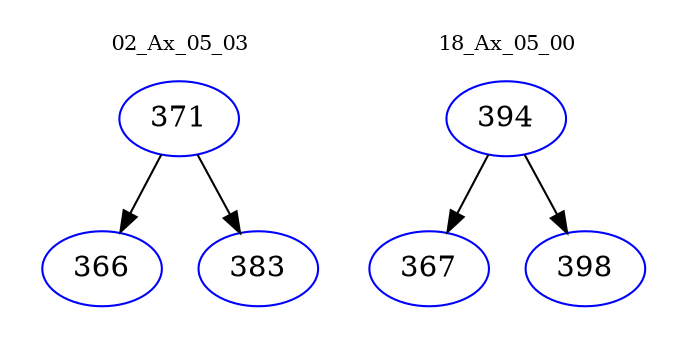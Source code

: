 digraph{
subgraph cluster_0 {
color = white
label = "02_Ax_05_03";
fontsize=10;
T0_371 [label="371", color="blue"]
T0_371 -> T0_366 [color="black"]
T0_366 [label="366", color="blue"]
T0_371 -> T0_383 [color="black"]
T0_383 [label="383", color="blue"]
}
subgraph cluster_1 {
color = white
label = "18_Ax_05_00";
fontsize=10;
T1_394 [label="394", color="blue"]
T1_394 -> T1_367 [color="black"]
T1_367 [label="367", color="blue"]
T1_394 -> T1_398 [color="black"]
T1_398 [label="398", color="blue"]
}
}
